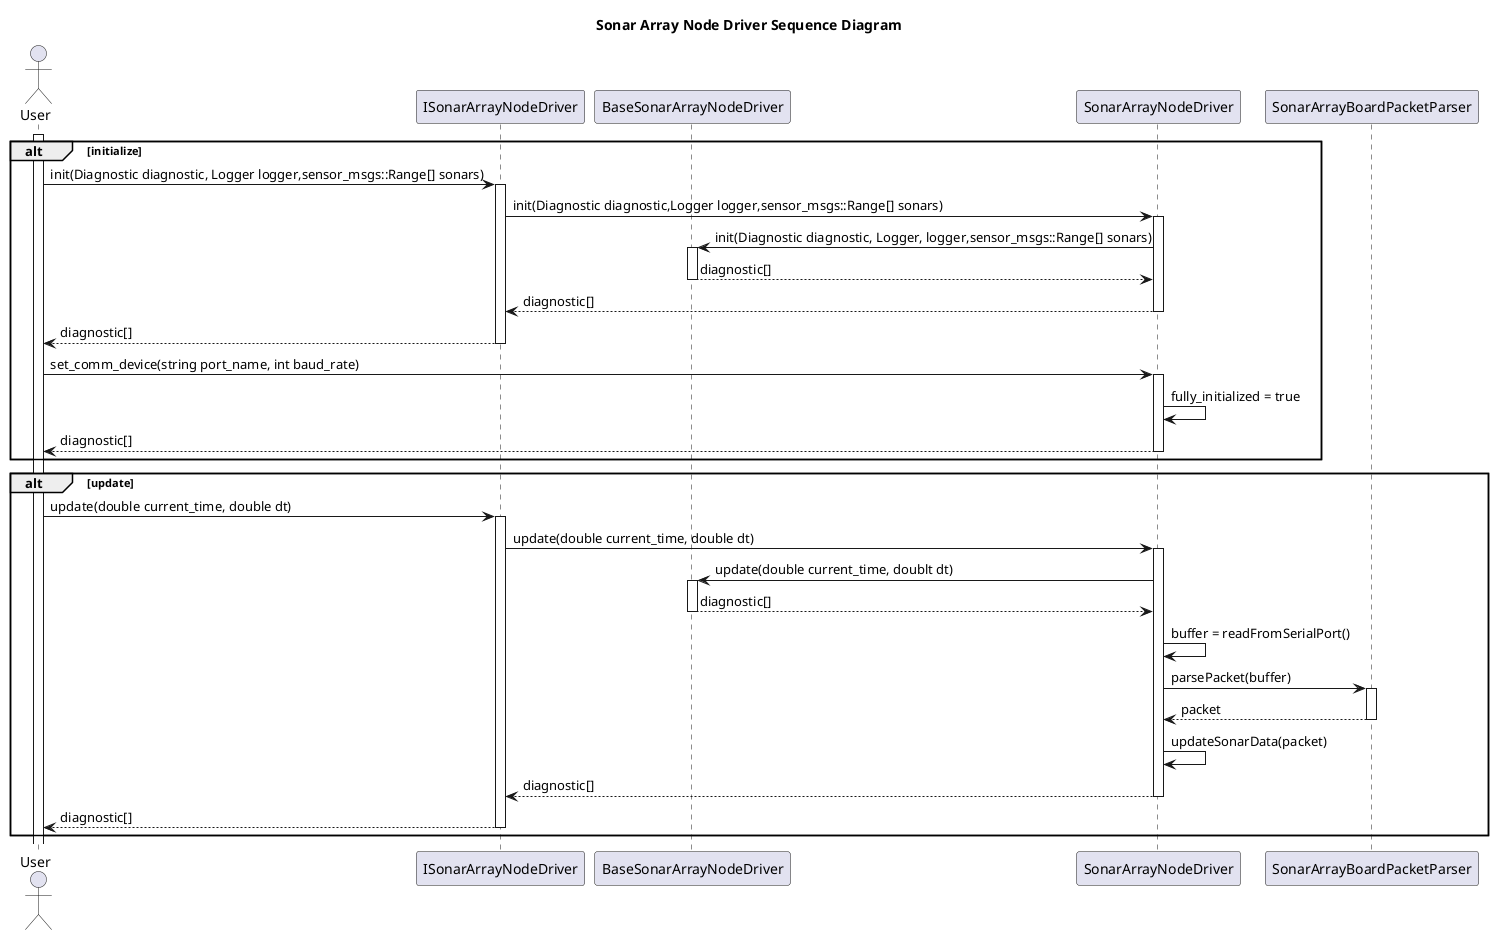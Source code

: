 @startuml
title Sonar Array Node Driver Sequence Diagram
actor User as user
participant ISonarArrayNodeDriver as interface
participant BaseSonarArrayNodeDriver as base
participant SonarArrayNodeDriver as driver
participant SonarArrayBoardPacketParser as parser

alt initialize
activate user
user -> interface++: init(Diagnostic diagnostic, Logger logger,sensor_msgs::Range[] sonars)
interface -> driver++: init(Diagnostic diagnostic,Logger logger,sensor_msgs::Range[] sonars)
driver -> base++: init(Diagnostic diagnostic, Logger, logger,sensor_msgs::Range[] sonars)
base --> driver--: diagnostic[]
driver --> interface--: diagnostic[]
interface --> user--: diagnostic[]

user -> driver++: set_comm_device(string port_name, int baud_rate)
driver -> driver: fully_initialized = true
driver --> user--: diagnostic[]
end

alt update
user -> interface++: update(double current_time, double dt)
interface -> driver++: update(double current_time, double dt)
driver -> base++: update(double current_time, doublt dt)
base --> driver--: diagnostic[]
driver -> driver: buffer = readFromSerialPort()
driver -> parser++: parsePacket(buffer)
parser --> driver--: packet
driver -> driver:  updateSonarData(packet)
driver --> interface--: diagnostic[]
interface --> user--: diagnostic[]
end

@enduml